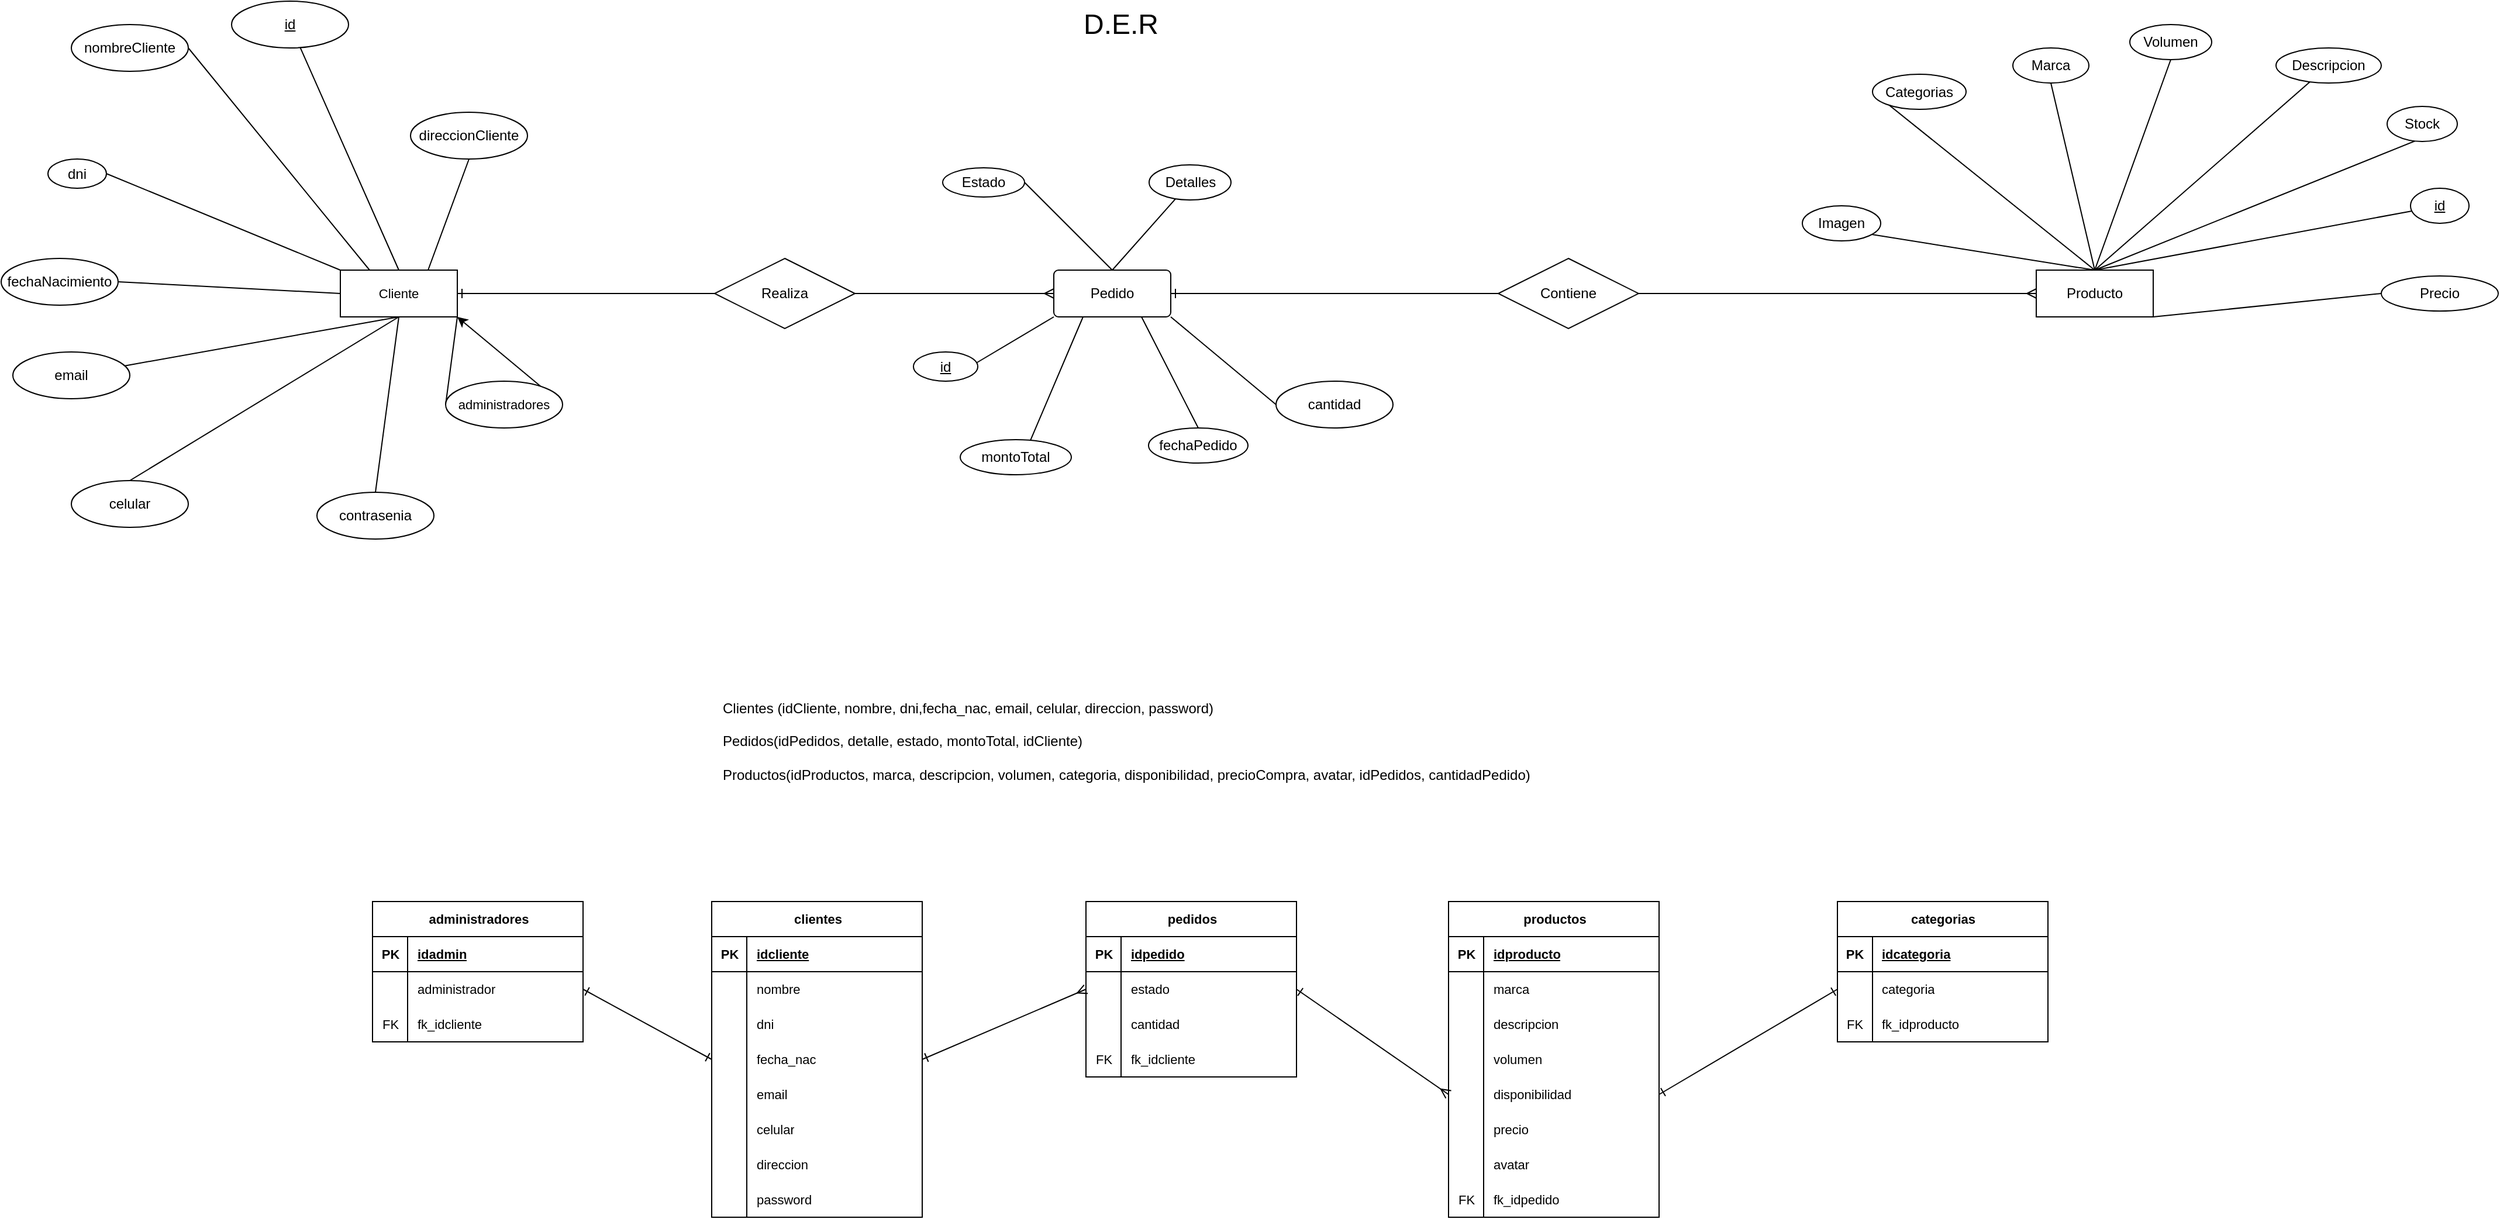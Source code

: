 <mxfile version="23.1.5" type="device">
  <diagram name="Página-1" id="Vzo0kgqC_UBkj3XEZUI8">
    <mxGraphModel dx="1607" dy="544" grid="1" gridSize="10" guides="1" tooltips="1" connect="1" arrows="1" fold="1" page="1" pageScale="1" pageWidth="827" pageHeight="1169" math="0" shadow="0">
      <root>
        <mxCell id="0" />
        <mxCell id="1" parent="0" />
        <mxCell id="DwWtj5NtbCxw7z7-k88G-12" style="rounded=0;orthogonalLoop=1;jettySize=auto;html=1;entryX=0.5;entryY=1;entryDx=0;entryDy=0;endArrow=none;endFill=0;exitX=0.25;exitY=1;exitDx=0;exitDy=0;" parent="1" source="DwWtj5NtbCxw7z7-k88G-1" target="DwWtj5NtbCxw7z7-k88G-11" edge="1">
          <mxGeometry relative="1" as="geometry">
            <mxPoint x="60" y="220" as="sourcePoint" />
          </mxGeometry>
        </mxCell>
        <mxCell id="DwWtj5NtbCxw7z7-k88G-13" value="" style="edgeStyle=none;shape=connector;rounded=0;orthogonalLoop=1;jettySize=auto;html=1;labelBackgroundColor=default;strokeColor=default;align=center;verticalAlign=middle;fontFamily=Helvetica;fontSize=11;fontColor=default;endArrow=none;endFill=0;exitX=0.5;exitY=0;exitDx=0;exitDy=0;" parent="1" source="ZBYRDxDw6erKuCQjxqFS-1" target="DwWtj5NtbCxw7z7-k88G-2" edge="1">
          <mxGeometry relative="1" as="geometry" />
        </mxCell>
        <mxCell id="DwWtj5NtbCxw7z7-k88G-14" value="" style="edgeStyle=none;shape=connector;rounded=0;orthogonalLoop=1;jettySize=auto;html=1;labelBackgroundColor=default;strokeColor=default;align=center;verticalAlign=middle;fontFamily=Helvetica;fontSize=11;fontColor=default;endArrow=none;endFill=0;exitX=0.5;exitY=0;exitDx=0;exitDy=0;" parent="1" source="ZBYRDxDw6erKuCQjxqFS-1" target="DwWtj5NtbCxw7z7-k88G-6" edge="1">
          <mxGeometry relative="1" as="geometry" />
        </mxCell>
        <mxCell id="DwWtj5NtbCxw7z7-k88G-16" style="edgeStyle=none;shape=connector;rounded=0;orthogonalLoop=1;jettySize=auto;html=1;exitX=0.75;exitY=1;exitDx=0;exitDy=0;entryX=0.5;entryY=0;entryDx=0;entryDy=0;labelBackgroundColor=default;strokeColor=default;align=center;verticalAlign=middle;fontFamily=Helvetica;fontSize=11;fontColor=default;endArrow=none;endFill=0;" parent="1" source="DwWtj5NtbCxw7z7-k88G-1" target="DwWtj5NtbCxw7z7-k88G-8" edge="1">
          <mxGeometry relative="1" as="geometry" />
        </mxCell>
        <mxCell id="DwWtj5NtbCxw7z7-k88G-17" style="edgeStyle=none;shape=connector;rounded=0;orthogonalLoop=1;jettySize=auto;html=1;exitX=0.5;exitY=0;exitDx=0;exitDy=0;entryX=0;entryY=0.5;entryDx=0;entryDy=0;labelBackgroundColor=default;strokeColor=default;align=center;verticalAlign=middle;fontFamily=Helvetica;fontSize=11;fontColor=default;endArrow=none;endFill=0;" parent="1" source="ZBYRDxDw6erKuCQjxqFS-1" target="DwWtj5NtbCxw7z7-k88G-7" edge="1">
          <mxGeometry relative="1" as="geometry" />
        </mxCell>
        <mxCell id="DwWtj5NtbCxw7z7-k88G-18" style="edgeStyle=none;shape=connector;rounded=0;orthogonalLoop=1;jettySize=auto;html=1;exitX=0.5;exitY=0;exitDx=0;exitDy=0;entryX=0;entryY=0.5;entryDx=0;entryDy=0;labelBackgroundColor=default;strokeColor=default;align=center;verticalAlign=middle;fontFamily=Helvetica;fontSize=11;fontColor=default;endArrow=none;endFill=0;" parent="1" source="ZBYRDxDw6erKuCQjxqFS-1" target="DwWtj5NtbCxw7z7-k88G-5" edge="1">
          <mxGeometry relative="1" as="geometry" />
        </mxCell>
        <mxCell id="DwWtj5NtbCxw7z7-k88G-19" style="edgeStyle=none;shape=connector;rounded=0;orthogonalLoop=1;jettySize=auto;html=1;exitX=0.5;exitY=0;exitDx=0;exitDy=0;entryX=0.5;entryY=1;entryDx=0;entryDy=0;labelBackgroundColor=default;strokeColor=default;align=center;verticalAlign=middle;fontFamily=Helvetica;fontSize=11;fontColor=default;endArrow=none;endFill=0;" parent="1" source="ZBYRDxDw6erKuCQjxqFS-1" target="DwWtj5NtbCxw7z7-k88G-4" edge="1">
          <mxGeometry relative="1" as="geometry" />
        </mxCell>
        <mxCell id="DwWtj5NtbCxw7z7-k88G-1" value="Pedido" style="rounded=1;arcSize=10;whiteSpace=wrap;html=1;align=center;" parent="1" vertex="1">
          <mxGeometry x="290" y="230" width="100" height="40" as="geometry" />
        </mxCell>
        <mxCell id="DwWtj5NtbCxw7z7-k88G-2" value="id" style="ellipse;whiteSpace=wrap;html=1;align=center;fontStyle=4;" parent="1" vertex="1">
          <mxGeometry x="1450" y="160" width="50" height="30" as="geometry" />
        </mxCell>
        <mxCell id="DwWtj5NtbCxw7z7-k88G-4" value="Marca" style="ellipse;whiteSpace=wrap;html=1;align=center;" parent="1" vertex="1">
          <mxGeometry x="1110" y="40" width="65" height="30" as="geometry" />
        </mxCell>
        <mxCell id="DwWtj5NtbCxw7z7-k88G-5" value="Categorias" style="ellipse;whiteSpace=wrap;html=1;align=center;" parent="1" vertex="1">
          <mxGeometry x="990" y="62.5" width="80" height="30" as="geometry" />
        </mxCell>
        <mxCell id="DwWtj5NtbCxw7z7-k88G-6" value="Descripcion" style="ellipse;whiteSpace=wrap;html=1;align=center;" parent="1" vertex="1">
          <mxGeometry x="1335" y="40" width="90" height="30" as="geometry" />
        </mxCell>
        <mxCell id="DwWtj5NtbCxw7z7-k88G-7" value="Imagen" style="ellipse;whiteSpace=wrap;html=1;align=center;" parent="1" vertex="1">
          <mxGeometry x="930" y="175" width="67" height="30" as="geometry" />
        </mxCell>
        <mxCell id="DwWtj5NtbCxw7z7-k88G-8" value="fechaPedido" style="ellipse;whiteSpace=wrap;html=1;align=center;" parent="1" vertex="1">
          <mxGeometry x="371" y="365" width="85" height="30" as="geometry" />
        </mxCell>
        <mxCell id="DwWtj5NtbCxw7z7-k88G-21" style="edgeStyle=none;shape=connector;rounded=0;orthogonalLoop=1;jettySize=auto;html=1;exitX=1;exitY=0.5;exitDx=0;exitDy=0;entryX=0.5;entryY=0;entryDx=0;entryDy=0;labelBackgroundColor=default;strokeColor=default;align=center;verticalAlign=middle;fontFamily=Helvetica;fontSize=11;fontColor=default;endArrow=none;endFill=0;" parent="1" source="DwWtj5NtbCxw7z7-k88G-9" target="ZBYRDxDw6erKuCQjxqFS-1" edge="1">
          <mxGeometry relative="1" as="geometry" />
        </mxCell>
        <mxCell id="DwWtj5NtbCxw7z7-k88G-9" value="Stock" style="ellipse;whiteSpace=wrap;html=1;align=center;" parent="1" vertex="1">
          <mxGeometry x="1430" y="90" width="60" height="30" as="geometry" />
        </mxCell>
        <mxCell id="DwWtj5NtbCxw7z7-k88G-20" style="edgeStyle=none;shape=connector;rounded=0;orthogonalLoop=1;jettySize=auto;html=1;exitX=0.5;exitY=1;exitDx=0;exitDy=0;entryX=0.5;entryY=0;entryDx=0;entryDy=0;labelBackgroundColor=default;strokeColor=default;align=center;verticalAlign=middle;fontFamily=Helvetica;fontSize=11;fontColor=default;endArrow=none;endFill=0;" parent="1" source="DwWtj5NtbCxw7z7-k88G-10" target="ZBYRDxDw6erKuCQjxqFS-1" edge="1">
          <mxGeometry relative="1" as="geometry" />
        </mxCell>
        <mxCell id="DwWtj5NtbCxw7z7-k88G-10" value="Volumen" style="ellipse;whiteSpace=wrap;html=1;align=center;" parent="1" vertex="1">
          <mxGeometry x="1210" y="20" width="70" height="30" as="geometry" />
        </mxCell>
        <mxCell id="DwWtj5NtbCxw7z7-k88G-11" value="montoTotal" style="ellipse;whiteSpace=wrap;html=1;align=center;" parent="1" vertex="1">
          <mxGeometry x="210" y="375" width="95" height="30" as="geometry" />
        </mxCell>
        <mxCell id="DwWtj5NtbCxw7z7-k88G-22" value="Cliente" style="whiteSpace=wrap;html=1;align=center;fontFamily=Helvetica;fontSize=11;fontColor=default;" parent="1" vertex="1">
          <mxGeometry x="-320" y="230" width="100" height="40" as="geometry" />
        </mxCell>
        <mxCell id="DwWtj5NtbCxw7z7-k88G-30" value="" style="edgeStyle=none;shape=connector;rounded=0;orthogonalLoop=1;jettySize=auto;html=1;labelBackgroundColor=default;strokeColor=default;align=center;verticalAlign=middle;fontFamily=Helvetica;fontSize=11;fontColor=default;endArrow=none;endFill=0;" parent="1" source="DwWtj5NtbCxw7z7-k88G-23" edge="1">
          <mxGeometry relative="1" as="geometry">
            <Array as="points" />
            <mxPoint x="-270" y="230" as="targetPoint" />
          </mxGeometry>
        </mxCell>
        <mxCell id="DwWtj5NtbCxw7z7-k88G-23" value="&lt;font style=&quot;font-size: 12px;&quot;&gt;id&lt;/font&gt;" style="ellipse;whiteSpace=wrap;html=1;align=center;fontStyle=4;fontFamily=Helvetica;fontSize=11;fontColor=default;" parent="1" vertex="1">
          <mxGeometry x="-413" width="100" height="40" as="geometry" />
        </mxCell>
        <mxCell id="DwWtj5NtbCxw7z7-k88G-31" style="edgeStyle=none;shape=connector;rounded=0;orthogonalLoop=1;jettySize=auto;html=1;exitX=0.5;exitY=1;exitDx=0;exitDy=0;entryX=0.75;entryY=0;entryDx=0;entryDy=0;labelBackgroundColor=default;strokeColor=default;align=center;verticalAlign=middle;fontFamily=Helvetica;fontSize=11;fontColor=default;endArrow=none;endFill=0;" parent="1" source="DwWtj5NtbCxw7z7-k88G-24" target="DwWtj5NtbCxw7z7-k88G-22" edge="1">
          <mxGeometry relative="1" as="geometry" />
        </mxCell>
        <mxCell id="DwWtj5NtbCxw7z7-k88G-24" value="&lt;font style=&quot;font-size: 12px;&quot;&gt;direccionCliente&lt;/font&gt;" style="ellipse;whiteSpace=wrap;html=1;align=center;fontFamily=Helvetica;fontSize=11;fontColor=default;" parent="1" vertex="1">
          <mxGeometry x="-260" y="95" width="100" height="40" as="geometry" />
        </mxCell>
        <mxCell id="DwWtj5NtbCxw7z7-k88G-36" style="edgeStyle=none;shape=connector;rounded=0;orthogonalLoop=1;jettySize=auto;html=1;exitX=1;exitY=0.5;exitDx=0;exitDy=0;labelBackgroundColor=default;strokeColor=default;align=center;verticalAlign=middle;fontFamily=Helvetica;fontSize=11;fontColor=default;endArrow=none;endFill=0;entryX=0.25;entryY=0;entryDx=0;entryDy=0;" parent="1" source="DwWtj5NtbCxw7z7-k88G-25" edge="1" target="DwWtj5NtbCxw7z7-k88G-22">
          <mxGeometry relative="1" as="geometry">
            <mxPoint x="-270" y="230" as="targetPoint" />
          </mxGeometry>
        </mxCell>
        <mxCell id="DwWtj5NtbCxw7z7-k88G-25" value="&lt;font style=&quot;font-size: 12px;&quot;&gt;nombreCliente&lt;/font&gt;" style="ellipse;whiteSpace=wrap;html=1;align=center;fontFamily=Helvetica;fontSize=11;fontColor=default;" parent="1" vertex="1">
          <mxGeometry x="-550" y="20" width="100" height="40" as="geometry" />
        </mxCell>
        <mxCell id="DwWtj5NtbCxw7z7-k88G-35" style="edgeStyle=none;shape=connector;rounded=0;orthogonalLoop=1;jettySize=auto;html=1;exitX=1;exitY=0.5;exitDx=0;exitDy=0;entryX=0;entryY=0;entryDx=0;entryDy=0;labelBackgroundColor=default;strokeColor=default;align=center;verticalAlign=middle;fontFamily=Helvetica;fontSize=11;fontColor=default;endArrow=none;endFill=0;" parent="1" source="DwWtj5NtbCxw7z7-k88G-26" target="DwWtj5NtbCxw7z7-k88G-22" edge="1">
          <mxGeometry relative="1" as="geometry" />
        </mxCell>
        <mxCell id="DwWtj5NtbCxw7z7-k88G-26" value="&lt;font style=&quot;font-size: 12px;&quot;&gt;dni&lt;/font&gt;" style="ellipse;whiteSpace=wrap;html=1;align=center;fontFamily=Helvetica;fontSize=11;fontColor=default;" parent="1" vertex="1">
          <mxGeometry x="-570" y="135" width="50" height="25" as="geometry" />
        </mxCell>
        <mxCell id="DwWtj5NtbCxw7z7-k88G-32" style="edgeStyle=none;shape=connector;rounded=0;orthogonalLoop=1;jettySize=auto;html=1;exitX=0.5;exitY=0;exitDx=0;exitDy=0;entryX=0.5;entryY=1;entryDx=0;entryDy=0;labelBackgroundColor=default;strokeColor=default;align=center;verticalAlign=middle;fontFamily=Helvetica;fontSize=11;fontColor=default;endArrow=none;endFill=0;" parent="1" source="DwWtj5NtbCxw7z7-k88G-27" target="DwWtj5NtbCxw7z7-k88G-22" edge="1">
          <mxGeometry relative="1" as="geometry" />
        </mxCell>
        <mxCell id="DwWtj5NtbCxw7z7-k88G-27" value="&lt;font style=&quot;font-size: 12px;&quot;&gt;celular&lt;/font&gt;" style="ellipse;whiteSpace=wrap;html=1;align=center;fontFamily=Helvetica;fontSize=11;fontColor=default;" parent="1" vertex="1">
          <mxGeometry x="-550" y="410" width="100" height="40" as="geometry" />
        </mxCell>
        <mxCell id="DwWtj5NtbCxw7z7-k88G-33" style="edgeStyle=none;shape=connector;rounded=0;orthogonalLoop=1;jettySize=auto;html=1;exitX=0.5;exitY=0;exitDx=0;exitDy=0;entryX=0.5;entryY=1;entryDx=0;entryDy=0;labelBackgroundColor=default;strokeColor=default;align=center;verticalAlign=middle;fontFamily=Helvetica;fontSize=11;fontColor=default;endArrow=none;endFill=0;" parent="1" source="DwWtj5NtbCxw7z7-k88G-28" target="DwWtj5NtbCxw7z7-k88G-22" edge="1">
          <mxGeometry relative="1" as="geometry" />
        </mxCell>
        <mxCell id="DwWtj5NtbCxw7z7-k88G-28" value="&lt;font style=&quot;font-size: 12px;&quot;&gt;contrasenia&lt;/font&gt;" style="ellipse;whiteSpace=wrap;html=1;align=center;fontFamily=Helvetica;fontSize=11;fontColor=default;" parent="1" vertex="1">
          <mxGeometry x="-340" y="420" width="100" height="40" as="geometry" />
        </mxCell>
        <mxCell id="DwWtj5NtbCxw7z7-k88G-34" style="edgeStyle=none;shape=connector;rounded=0;orthogonalLoop=1;jettySize=auto;html=1;exitX=1;exitY=0.5;exitDx=0;exitDy=0;entryX=0;entryY=0.5;entryDx=0;entryDy=0;labelBackgroundColor=default;strokeColor=default;align=center;verticalAlign=middle;fontFamily=Helvetica;fontSize=11;fontColor=default;endArrow=none;endFill=0;" parent="1" source="DwWtj5NtbCxw7z7-k88G-29" target="DwWtj5NtbCxw7z7-k88G-22" edge="1">
          <mxGeometry relative="1" as="geometry" />
        </mxCell>
        <mxCell id="DwWtj5NtbCxw7z7-k88G-29" value="&lt;font style=&quot;font-size: 12px;&quot;&gt;fechaNacimiento&lt;/font&gt;" style="ellipse;whiteSpace=wrap;html=1;align=center;fontFamily=Helvetica;fontSize=11;fontColor=default;" parent="1" vertex="1">
          <mxGeometry x="-610" y="220" width="100" height="40" as="geometry" />
        </mxCell>
        <mxCell id="DwWtj5NtbCxw7z7-k88G-46" style="edgeStyle=none;shape=connector;rounded=0;orthogonalLoop=1;jettySize=auto;html=1;exitX=0.5;exitY=1;exitDx=0;exitDy=0;entryX=0;entryY=1;entryDx=0;entryDy=0;labelBackgroundColor=default;strokeColor=default;align=center;verticalAlign=middle;fontFamily=Helvetica;fontSize=11;fontColor=default;endArrow=none;endFill=0;" parent="1" source="DwWtj5NtbCxw7z7-k88G-38" target="DwWtj5NtbCxw7z7-k88G-1" edge="1">
          <mxGeometry relative="1" as="geometry" />
        </mxCell>
        <mxCell id="DwWtj5NtbCxw7z7-k88G-38" value="&lt;font style=&quot;font-size: 12px;&quot;&gt;id&lt;/font&gt;" style="ellipse;whiteSpace=wrap;html=1;align=center;fontStyle=4;fontFamily=Helvetica;fontSize=11;fontColor=default;" parent="1" vertex="1">
          <mxGeometry x="170" y="300" width="55" height="25" as="geometry" />
        </mxCell>
        <mxCell id="DwWtj5NtbCxw7z7-k88G-47" style="edgeStyle=none;shape=connector;rounded=0;orthogonalLoop=1;jettySize=auto;html=1;exitX=1;exitY=0.5;exitDx=0;exitDy=0;entryX=0.5;entryY=0;entryDx=0;entryDy=0;labelBackgroundColor=default;strokeColor=default;align=center;verticalAlign=middle;fontFamily=Helvetica;fontSize=11;fontColor=default;endArrow=none;endFill=0;" parent="1" source="DwWtj5NtbCxw7z7-k88G-41" target="DwWtj5NtbCxw7z7-k88G-1" edge="1">
          <mxGeometry relative="1" as="geometry" />
        </mxCell>
        <mxCell id="DwWtj5NtbCxw7z7-k88G-41" value="&lt;font style=&quot;font-size: 12px;&quot;&gt;Estado&lt;/font&gt;" style="ellipse;whiteSpace=wrap;html=1;align=center;fontFamily=Helvetica;fontSize=11;fontColor=default;" parent="1" vertex="1">
          <mxGeometry x="195" y="142.5" width="70" height="25" as="geometry" />
        </mxCell>
        <mxCell id="DwWtj5NtbCxw7z7-k88G-43" value="" style="edgeStyle=none;shape=connector;rounded=0;orthogonalLoop=1;jettySize=auto;html=1;labelBackgroundColor=default;strokeColor=default;align=center;verticalAlign=middle;fontFamily=Helvetica;fontSize=11;fontColor=default;endArrow=none;endFill=0;entryX=0.5;entryY=0;entryDx=0;entryDy=0;" parent="1" source="DwWtj5NtbCxw7z7-k88G-42" target="DwWtj5NtbCxw7z7-k88G-1" edge="1">
          <mxGeometry relative="1" as="geometry" />
        </mxCell>
        <mxCell id="DwWtj5NtbCxw7z7-k88G-42" value="&lt;font style=&quot;font-size: 12px;&quot;&gt;Detalles&lt;/font&gt;" style="ellipse;whiteSpace=wrap;html=1;align=center;fontFamily=Helvetica;fontSize=11;fontColor=default;" parent="1" vertex="1">
          <mxGeometry x="371.5" y="140" width="70" height="30" as="geometry" />
        </mxCell>
        <mxCell id="4LqyAOCPkhTk_oQaiAf2-2" value="" style="rounded=0;orthogonalLoop=1;jettySize=auto;html=1;endArrow=none;endFill=0;entryX=0.5;entryY=1;entryDx=0;entryDy=0;" parent="1" source="4LqyAOCPkhTk_oQaiAf2-1" target="DwWtj5NtbCxw7z7-k88G-22" edge="1">
          <mxGeometry relative="1" as="geometry" />
        </mxCell>
        <mxCell id="4LqyAOCPkhTk_oQaiAf2-1" value="email&lt;br&gt;" style="ellipse;whiteSpace=wrap;html=1;align=center;" parent="1" vertex="1">
          <mxGeometry x="-600" y="300" width="100" height="40" as="geometry" />
        </mxCell>
        <mxCell id="3fL_yM4br-4eo1RS2DXt-1" style="rounded=0;orthogonalLoop=1;jettySize=auto;html=1;exitX=0;exitY=0.5;exitDx=0;exitDy=0;entryX=1;entryY=1;entryDx=0;entryDy=0;endArrow=none;endFill=0;" edge="1" parent="1" source="4LqyAOCPkhTk_oQaiAf2-19" target="DwWtj5NtbCxw7z7-k88G-1">
          <mxGeometry relative="1" as="geometry" />
        </mxCell>
        <mxCell id="4LqyAOCPkhTk_oQaiAf2-19" value="&lt;font style=&quot;font-size: 12px;&quot;&gt;cantidad&lt;/font&gt;" style="ellipse;whiteSpace=wrap;html=1;align=center;fontFamily=Helvetica;fontSize=11;fontColor=default;" parent="1" vertex="1">
          <mxGeometry x="480" y="325" width="100" height="40" as="geometry" />
        </mxCell>
        <mxCell id="b-eqN2tQUqeSVxxcRZGc-3" value="" style="edgeStyle=orthogonalEdgeStyle;rounded=0;orthogonalLoop=1;jettySize=auto;html=1;startArrow=none;startFill=0;endArrow=ERone;endFill=0;entryX=1;entryY=0.5;entryDx=0;entryDy=0;" parent="1" source="b-eqN2tQUqeSVxxcRZGc-2" target="DwWtj5NtbCxw7z7-k88G-22" edge="1">
          <mxGeometry relative="1" as="geometry">
            <mxPoint x="-90" y="250" as="targetPoint" />
          </mxGeometry>
        </mxCell>
        <mxCell id="b-eqN2tQUqeSVxxcRZGc-4" value="" style="edgeStyle=orthogonalEdgeStyle;rounded=0;orthogonalLoop=1;jettySize=auto;html=1;endArrow=ERmany;endFill=0;startArrow=none;startFill=0;" parent="1" source="b-eqN2tQUqeSVxxcRZGc-2" edge="1">
          <mxGeometry relative="1" as="geometry">
            <mxPoint x="290" y="250" as="targetPoint" />
          </mxGeometry>
        </mxCell>
        <mxCell id="b-eqN2tQUqeSVxxcRZGc-2" value="Realiza" style="shape=rhombus;perimeter=rhombusPerimeter;whiteSpace=wrap;html=1;align=center;" parent="1" vertex="1">
          <mxGeometry y="220" width="120" height="60" as="geometry" />
        </mxCell>
        <mxCell id="ZBYRDxDw6erKuCQjxqFS-1" value="Producto" style="whiteSpace=wrap;html=1;align=center;" parent="1" vertex="1">
          <mxGeometry x="1130" y="230" width="100" height="40" as="geometry" />
        </mxCell>
        <mxCell id="ZBYRDxDw6erKuCQjxqFS-2" value="Contiene" style="shape=rhombus;perimeter=rhombusPerimeter;whiteSpace=wrap;html=1;align=center;" parent="1" vertex="1">
          <mxGeometry x="670" y="220" width="120" height="60" as="geometry" />
        </mxCell>
        <mxCell id="ZBYRDxDw6erKuCQjxqFS-4" value="" style="endArrow=none;html=1;rounded=0;entryX=0;entryY=0.5;entryDx=0;entryDy=0;exitX=1;exitY=0.5;exitDx=0;exitDy=0;startArrow=ERone;startFill=0;" parent="1" source="DwWtj5NtbCxw7z7-k88G-1" target="ZBYRDxDw6erKuCQjxqFS-2" edge="1">
          <mxGeometry relative="1" as="geometry">
            <mxPoint x="260" y="130" as="sourcePoint" />
            <mxPoint x="420" y="130" as="targetPoint" />
          </mxGeometry>
        </mxCell>
        <mxCell id="ZBYRDxDw6erKuCQjxqFS-7" value="" style="edgeStyle=orthogonalEdgeStyle;rounded=0;orthogonalLoop=1;jettySize=auto;html=1;endArrow=none;endFill=0;entryX=1;entryY=0.5;entryDx=0;entryDy=0;exitX=0;exitY=0.5;exitDx=0;exitDy=0;startArrow=ERmany;startFill=0;" parent="1" source="ZBYRDxDw6erKuCQjxqFS-1" target="ZBYRDxDw6erKuCQjxqFS-2" edge="1">
          <mxGeometry relative="1" as="geometry">
            <mxPoint x="870" y="250" as="targetPoint" />
            <mxPoint x="970" y="250" as="sourcePoint" />
          </mxGeometry>
        </mxCell>
        <mxCell id="ZBYRDxDw6erKuCQjxqFS-37" value="Precio" style="ellipse;whiteSpace=wrap;html=1;align=center;" parent="1" vertex="1">
          <mxGeometry x="1425" y="235" width="100" height="30" as="geometry" />
        </mxCell>
        <mxCell id="ZBYRDxDw6erKuCQjxqFS-38" value="" style="endArrow=none;html=1;rounded=0;entryX=0;entryY=0.5;entryDx=0;entryDy=0;exitX=1;exitY=1;exitDx=0;exitDy=0;" parent="1" source="ZBYRDxDw6erKuCQjxqFS-1" target="ZBYRDxDw6erKuCQjxqFS-37" edge="1">
          <mxGeometry relative="1" as="geometry">
            <mxPoint x="960" y="230" as="sourcePoint" />
            <mxPoint x="1120" y="230" as="targetPoint" />
          </mxGeometry>
        </mxCell>
        <mxCell id="XKDjtji_S2aPYk-ZJTaT-4" style="edgeStyle=none;shape=connector;rounded=0;orthogonalLoop=1;jettySize=auto;html=1;exitX=1;exitY=0.5;exitDx=0;exitDy=0;entryX=1;entryY=1;entryDx=0;entryDy=0;labelBackgroundColor=default;strokeColor=default;align=center;verticalAlign=middle;fontFamily=Helvetica;fontSize=11;fontColor=default;endArrow=classic;endFill=1;" parent="1" source="XKDjtji_S2aPYk-ZJTaT-3" target="DwWtj5NtbCxw7z7-k88G-22" edge="1">
          <mxGeometry relative="1" as="geometry" />
        </mxCell>
        <mxCell id="XKDjtji_S2aPYk-ZJTaT-5" style="edgeStyle=none;shape=connector;rounded=0;orthogonalLoop=1;jettySize=auto;html=1;exitX=0;exitY=0.5;exitDx=0;exitDy=0;entryX=1;entryY=1;entryDx=0;entryDy=0;labelBackgroundColor=default;strokeColor=default;align=center;verticalAlign=middle;fontFamily=Helvetica;fontSize=11;fontColor=default;endArrow=none;endFill=0;" parent="1" source="XKDjtji_S2aPYk-ZJTaT-3" target="DwWtj5NtbCxw7z7-k88G-22" edge="1">
          <mxGeometry relative="1" as="geometry" />
        </mxCell>
        <mxCell id="XKDjtji_S2aPYk-ZJTaT-3" value="administradores" style="ellipse;whiteSpace=wrap;html=1;align=center;fontFamily=Helvetica;fontSize=11;fontColor=default;" parent="1" vertex="1">
          <mxGeometry x="-230" y="325" width="100" height="40" as="geometry" />
        </mxCell>
        <mxCell id="fnUu8i5HGVARScvE-FgD-1" value="&lt;div&gt;Clientes (idCliente, nombre, dni,fecha_nac, email, celular, direccion, password)&amp;nbsp;&lt;/div&gt;&lt;div&gt;&lt;br&gt;&lt;/div&gt;&lt;div&gt;Pedidos(idPedidos, detalle, estado, montoTotal, idCliente)&amp;nbsp;&lt;/div&gt;&lt;div&gt;&lt;br&gt;&lt;/div&gt;&lt;div style=&quot;&quot;&gt;Productos(idProductos, marca, descripcion, volumen, categoria, disponibilidad, precioCompra, avatar, idPedidos, cantidadPedido)&lt;/div&gt;" style="text;html=1;align=left;verticalAlign=middle;resizable=0;points=[];autosize=1;strokeColor=none;fillColor=none;" parent="1" vertex="1">
          <mxGeometry x="5" y="588" width="710" height="90" as="geometry" />
        </mxCell>
        <mxCell id="3fL_yM4br-4eo1RS2DXt-6" value="clientes" style="shape=table;startSize=30;container=1;collapsible=1;childLayout=tableLayout;fixedRows=1;rowLines=0;fontStyle=1;align=center;resizeLast=1;html=1;fontFamily=Helvetica;fontSize=11;fontColor=default;labelBackgroundColor=default;" vertex="1" parent="1">
          <mxGeometry x="-2.5" y="770" width="180" height="270" as="geometry" />
        </mxCell>
        <mxCell id="3fL_yM4br-4eo1RS2DXt-7" value="" style="shape=tableRow;horizontal=0;startSize=0;swimlaneHead=0;swimlaneBody=0;fillColor=none;collapsible=0;dropTarget=0;points=[[0,0.5],[1,0.5]];portConstraint=eastwest;top=0;left=0;right=0;bottom=1;fontFamily=Helvetica;fontSize=11;fontColor=default;labelBackgroundColor=default;" vertex="1" parent="3fL_yM4br-4eo1RS2DXt-6">
          <mxGeometry y="30" width="180" height="30" as="geometry" />
        </mxCell>
        <mxCell id="3fL_yM4br-4eo1RS2DXt-8" value="PK" style="shape=partialRectangle;connectable=0;fillColor=none;top=0;left=0;bottom=0;right=0;fontStyle=1;overflow=hidden;whiteSpace=wrap;html=1;fontFamily=Helvetica;fontSize=11;fontColor=default;labelBackgroundColor=default;" vertex="1" parent="3fL_yM4br-4eo1RS2DXt-7">
          <mxGeometry width="30" height="30" as="geometry">
            <mxRectangle width="30" height="30" as="alternateBounds" />
          </mxGeometry>
        </mxCell>
        <mxCell id="3fL_yM4br-4eo1RS2DXt-9" value="idcliente" style="shape=partialRectangle;connectable=0;fillColor=none;top=0;left=0;bottom=0;right=0;align=left;spacingLeft=6;fontStyle=5;overflow=hidden;whiteSpace=wrap;html=1;fontFamily=Helvetica;fontSize=11;fontColor=default;labelBackgroundColor=default;" vertex="1" parent="3fL_yM4br-4eo1RS2DXt-7">
          <mxGeometry x="30" width="150" height="30" as="geometry">
            <mxRectangle width="150" height="30" as="alternateBounds" />
          </mxGeometry>
        </mxCell>
        <mxCell id="3fL_yM4br-4eo1RS2DXt-10" value="" style="shape=tableRow;horizontal=0;startSize=0;swimlaneHead=0;swimlaneBody=0;fillColor=none;collapsible=0;dropTarget=0;points=[[0,0.5],[1,0.5]];portConstraint=eastwest;top=0;left=0;right=0;bottom=0;fontFamily=Helvetica;fontSize=11;fontColor=default;labelBackgroundColor=default;" vertex="1" parent="3fL_yM4br-4eo1RS2DXt-6">
          <mxGeometry y="60" width="180" height="30" as="geometry" />
        </mxCell>
        <mxCell id="3fL_yM4br-4eo1RS2DXt-11" value="" style="shape=partialRectangle;connectable=0;fillColor=none;top=0;left=0;bottom=0;right=0;editable=1;overflow=hidden;whiteSpace=wrap;html=1;fontFamily=Helvetica;fontSize=11;fontColor=default;labelBackgroundColor=default;" vertex="1" parent="3fL_yM4br-4eo1RS2DXt-10">
          <mxGeometry width="30" height="30" as="geometry">
            <mxRectangle width="30" height="30" as="alternateBounds" />
          </mxGeometry>
        </mxCell>
        <mxCell id="3fL_yM4br-4eo1RS2DXt-12" value="nombre" style="shape=partialRectangle;connectable=0;fillColor=none;top=0;left=0;bottom=0;right=0;align=left;spacingLeft=6;overflow=hidden;whiteSpace=wrap;html=1;fontFamily=Helvetica;fontSize=11;fontColor=default;labelBackgroundColor=default;" vertex="1" parent="3fL_yM4br-4eo1RS2DXt-10">
          <mxGeometry x="30" width="150" height="30" as="geometry">
            <mxRectangle width="150" height="30" as="alternateBounds" />
          </mxGeometry>
        </mxCell>
        <mxCell id="3fL_yM4br-4eo1RS2DXt-13" value="" style="shape=tableRow;horizontal=0;startSize=0;swimlaneHead=0;swimlaneBody=0;fillColor=none;collapsible=0;dropTarget=0;points=[[0,0.5],[1,0.5]];portConstraint=eastwest;top=0;left=0;right=0;bottom=0;fontFamily=Helvetica;fontSize=11;fontColor=default;labelBackgroundColor=default;" vertex="1" parent="3fL_yM4br-4eo1RS2DXt-6">
          <mxGeometry y="90" width="180" height="30" as="geometry" />
        </mxCell>
        <mxCell id="3fL_yM4br-4eo1RS2DXt-14" value="" style="shape=partialRectangle;connectable=0;fillColor=none;top=0;left=0;bottom=0;right=0;editable=1;overflow=hidden;whiteSpace=wrap;html=1;fontFamily=Helvetica;fontSize=11;fontColor=default;labelBackgroundColor=default;" vertex="1" parent="3fL_yM4br-4eo1RS2DXt-13">
          <mxGeometry width="30" height="30" as="geometry">
            <mxRectangle width="30" height="30" as="alternateBounds" />
          </mxGeometry>
        </mxCell>
        <mxCell id="3fL_yM4br-4eo1RS2DXt-15" value="dni" style="shape=partialRectangle;connectable=0;fillColor=none;top=0;left=0;bottom=0;right=0;align=left;spacingLeft=6;overflow=hidden;whiteSpace=wrap;html=1;fontFamily=Helvetica;fontSize=11;fontColor=default;labelBackgroundColor=default;" vertex="1" parent="3fL_yM4br-4eo1RS2DXt-13">
          <mxGeometry x="30" width="150" height="30" as="geometry">
            <mxRectangle width="150" height="30" as="alternateBounds" />
          </mxGeometry>
        </mxCell>
        <mxCell id="3fL_yM4br-4eo1RS2DXt-16" value="" style="shape=tableRow;horizontal=0;startSize=0;swimlaneHead=0;swimlaneBody=0;fillColor=none;collapsible=0;dropTarget=0;points=[[0,0.5],[1,0.5]];portConstraint=eastwest;top=0;left=0;right=0;bottom=0;fontFamily=Helvetica;fontSize=11;fontColor=default;labelBackgroundColor=default;" vertex="1" parent="3fL_yM4br-4eo1RS2DXt-6">
          <mxGeometry y="120" width="180" height="30" as="geometry" />
        </mxCell>
        <mxCell id="3fL_yM4br-4eo1RS2DXt-17" value="" style="shape=partialRectangle;connectable=0;fillColor=none;top=0;left=0;bottom=0;right=0;editable=1;overflow=hidden;whiteSpace=wrap;html=1;fontFamily=Helvetica;fontSize=11;fontColor=default;labelBackgroundColor=default;" vertex="1" parent="3fL_yM4br-4eo1RS2DXt-16">
          <mxGeometry width="30" height="30" as="geometry">
            <mxRectangle width="30" height="30" as="alternateBounds" />
          </mxGeometry>
        </mxCell>
        <mxCell id="3fL_yM4br-4eo1RS2DXt-18" value="fecha_nac" style="shape=partialRectangle;connectable=0;fillColor=none;top=0;left=0;bottom=0;right=0;align=left;spacingLeft=6;overflow=hidden;whiteSpace=wrap;html=1;fontFamily=Helvetica;fontSize=11;fontColor=default;labelBackgroundColor=default;" vertex="1" parent="3fL_yM4br-4eo1RS2DXt-16">
          <mxGeometry x="30" width="150" height="30" as="geometry">
            <mxRectangle width="150" height="30" as="alternateBounds" />
          </mxGeometry>
        </mxCell>
        <mxCell id="3fL_yM4br-4eo1RS2DXt-19" value="" style="shape=tableRow;horizontal=0;startSize=0;swimlaneHead=0;swimlaneBody=0;fillColor=none;collapsible=0;dropTarget=0;points=[[0,0.5],[1,0.5]];portConstraint=eastwest;top=0;left=0;right=0;bottom=0;fontFamily=Helvetica;fontSize=11;fontColor=default;labelBackgroundColor=default;" vertex="1" parent="3fL_yM4br-4eo1RS2DXt-6">
          <mxGeometry y="150" width="180" height="30" as="geometry" />
        </mxCell>
        <mxCell id="3fL_yM4br-4eo1RS2DXt-20" value="" style="shape=partialRectangle;connectable=0;fillColor=none;top=0;left=0;bottom=0;right=0;editable=1;overflow=hidden;whiteSpace=wrap;html=1;fontFamily=Helvetica;fontSize=11;fontColor=default;labelBackgroundColor=default;" vertex="1" parent="3fL_yM4br-4eo1RS2DXt-19">
          <mxGeometry width="30" height="30" as="geometry">
            <mxRectangle width="30" height="30" as="alternateBounds" />
          </mxGeometry>
        </mxCell>
        <mxCell id="3fL_yM4br-4eo1RS2DXt-21" value="email" style="shape=partialRectangle;connectable=0;fillColor=none;top=0;left=0;bottom=0;right=0;align=left;spacingLeft=6;overflow=hidden;whiteSpace=wrap;html=1;fontFamily=Helvetica;fontSize=11;fontColor=default;labelBackgroundColor=default;" vertex="1" parent="3fL_yM4br-4eo1RS2DXt-19">
          <mxGeometry x="30" width="150" height="30" as="geometry">
            <mxRectangle width="150" height="30" as="alternateBounds" />
          </mxGeometry>
        </mxCell>
        <mxCell id="3fL_yM4br-4eo1RS2DXt-22" value="" style="shape=tableRow;horizontal=0;startSize=0;swimlaneHead=0;swimlaneBody=0;fillColor=none;collapsible=0;dropTarget=0;points=[[0,0.5],[1,0.5]];portConstraint=eastwest;top=0;left=0;right=0;bottom=0;fontFamily=Helvetica;fontSize=11;fontColor=default;labelBackgroundColor=default;" vertex="1" parent="3fL_yM4br-4eo1RS2DXt-6">
          <mxGeometry y="180" width="180" height="30" as="geometry" />
        </mxCell>
        <mxCell id="3fL_yM4br-4eo1RS2DXt-23" value="" style="shape=partialRectangle;connectable=0;fillColor=none;top=0;left=0;bottom=0;right=0;editable=1;overflow=hidden;whiteSpace=wrap;html=1;fontFamily=Helvetica;fontSize=11;fontColor=default;labelBackgroundColor=default;" vertex="1" parent="3fL_yM4br-4eo1RS2DXt-22">
          <mxGeometry width="30" height="30" as="geometry">
            <mxRectangle width="30" height="30" as="alternateBounds" />
          </mxGeometry>
        </mxCell>
        <mxCell id="3fL_yM4br-4eo1RS2DXt-24" value="celular" style="shape=partialRectangle;connectable=0;fillColor=none;top=0;left=0;bottom=0;right=0;align=left;spacingLeft=6;overflow=hidden;whiteSpace=wrap;html=1;fontFamily=Helvetica;fontSize=11;fontColor=default;labelBackgroundColor=default;" vertex="1" parent="3fL_yM4br-4eo1RS2DXt-22">
          <mxGeometry x="30" width="150" height="30" as="geometry">
            <mxRectangle width="150" height="30" as="alternateBounds" />
          </mxGeometry>
        </mxCell>
        <mxCell id="3fL_yM4br-4eo1RS2DXt-44" value="" style="shape=tableRow;horizontal=0;startSize=0;swimlaneHead=0;swimlaneBody=0;fillColor=none;collapsible=0;dropTarget=0;points=[[0,0.5],[1,0.5]];portConstraint=eastwest;top=0;left=0;right=0;bottom=0;fontFamily=Helvetica;fontSize=11;fontColor=default;labelBackgroundColor=default;" vertex="1" parent="3fL_yM4br-4eo1RS2DXt-6">
          <mxGeometry y="210" width="180" height="30" as="geometry" />
        </mxCell>
        <mxCell id="3fL_yM4br-4eo1RS2DXt-45" value="" style="shape=partialRectangle;connectable=0;fillColor=none;top=0;left=0;bottom=0;right=0;editable=1;overflow=hidden;whiteSpace=wrap;html=1;fontFamily=Helvetica;fontSize=11;fontColor=default;labelBackgroundColor=default;" vertex="1" parent="3fL_yM4br-4eo1RS2DXt-44">
          <mxGeometry width="30" height="30" as="geometry">
            <mxRectangle width="30" height="30" as="alternateBounds" />
          </mxGeometry>
        </mxCell>
        <mxCell id="3fL_yM4br-4eo1RS2DXt-46" value="direccion" style="shape=partialRectangle;connectable=0;fillColor=none;top=0;left=0;bottom=0;right=0;align=left;spacingLeft=6;overflow=hidden;whiteSpace=wrap;html=1;fontFamily=Helvetica;fontSize=11;fontColor=default;labelBackgroundColor=default;" vertex="1" parent="3fL_yM4br-4eo1RS2DXt-44">
          <mxGeometry x="30" width="150" height="30" as="geometry">
            <mxRectangle width="150" height="30" as="alternateBounds" />
          </mxGeometry>
        </mxCell>
        <mxCell id="3fL_yM4br-4eo1RS2DXt-47" value="" style="shape=tableRow;horizontal=0;startSize=0;swimlaneHead=0;swimlaneBody=0;fillColor=none;collapsible=0;dropTarget=0;points=[[0,0.5],[1,0.5]];portConstraint=eastwest;top=0;left=0;right=0;bottom=0;fontFamily=Helvetica;fontSize=11;fontColor=default;labelBackgroundColor=default;" vertex="1" parent="3fL_yM4br-4eo1RS2DXt-6">
          <mxGeometry y="240" width="180" height="30" as="geometry" />
        </mxCell>
        <mxCell id="3fL_yM4br-4eo1RS2DXt-48" value="" style="shape=partialRectangle;connectable=0;fillColor=none;top=0;left=0;bottom=0;right=0;editable=1;overflow=hidden;whiteSpace=wrap;html=1;fontFamily=Helvetica;fontSize=11;fontColor=default;labelBackgroundColor=default;" vertex="1" parent="3fL_yM4br-4eo1RS2DXt-47">
          <mxGeometry width="30" height="30" as="geometry">
            <mxRectangle width="30" height="30" as="alternateBounds" />
          </mxGeometry>
        </mxCell>
        <mxCell id="3fL_yM4br-4eo1RS2DXt-49" value="password" style="shape=partialRectangle;connectable=0;fillColor=none;top=0;left=0;bottom=0;right=0;align=left;spacingLeft=6;overflow=hidden;whiteSpace=wrap;html=1;fontFamily=Helvetica;fontSize=11;fontColor=default;labelBackgroundColor=default;" vertex="1" parent="3fL_yM4br-4eo1RS2DXt-47">
          <mxGeometry x="30" width="150" height="30" as="geometry">
            <mxRectangle width="150" height="30" as="alternateBounds" />
          </mxGeometry>
        </mxCell>
        <mxCell id="3fL_yM4br-4eo1RS2DXt-50" value="pedidos" style="shape=table;startSize=30;container=1;collapsible=1;childLayout=tableLayout;fixedRows=1;rowLines=0;fontStyle=1;align=center;resizeLast=1;html=1;fontFamily=Helvetica;fontSize=11;fontColor=default;labelBackgroundColor=default;" vertex="1" parent="1">
          <mxGeometry x="317.5" y="770" width="180" height="150" as="geometry" />
        </mxCell>
        <mxCell id="3fL_yM4br-4eo1RS2DXt-51" value="" style="shape=tableRow;horizontal=0;startSize=0;swimlaneHead=0;swimlaneBody=0;fillColor=none;collapsible=0;dropTarget=0;points=[[0,0.5],[1,0.5]];portConstraint=eastwest;top=0;left=0;right=0;bottom=1;fontFamily=Helvetica;fontSize=11;fontColor=default;labelBackgroundColor=default;" vertex="1" parent="3fL_yM4br-4eo1RS2DXt-50">
          <mxGeometry y="30" width="180" height="30" as="geometry" />
        </mxCell>
        <mxCell id="3fL_yM4br-4eo1RS2DXt-52" value="PK" style="shape=partialRectangle;connectable=0;fillColor=none;top=0;left=0;bottom=0;right=0;fontStyle=1;overflow=hidden;whiteSpace=wrap;html=1;fontFamily=Helvetica;fontSize=11;fontColor=default;labelBackgroundColor=default;" vertex="1" parent="3fL_yM4br-4eo1RS2DXt-51">
          <mxGeometry width="30" height="30" as="geometry">
            <mxRectangle width="30" height="30" as="alternateBounds" />
          </mxGeometry>
        </mxCell>
        <mxCell id="3fL_yM4br-4eo1RS2DXt-53" value="idpedido" style="shape=partialRectangle;connectable=0;fillColor=none;top=0;left=0;bottom=0;right=0;align=left;spacingLeft=6;fontStyle=5;overflow=hidden;whiteSpace=wrap;html=1;fontFamily=Helvetica;fontSize=11;fontColor=default;labelBackgroundColor=default;" vertex="1" parent="3fL_yM4br-4eo1RS2DXt-51">
          <mxGeometry x="30" width="150" height="30" as="geometry">
            <mxRectangle width="150" height="30" as="alternateBounds" />
          </mxGeometry>
        </mxCell>
        <mxCell id="3fL_yM4br-4eo1RS2DXt-54" value="" style="shape=tableRow;horizontal=0;startSize=0;swimlaneHead=0;swimlaneBody=0;fillColor=none;collapsible=0;dropTarget=0;points=[[0,0.5],[1,0.5]];portConstraint=eastwest;top=0;left=0;right=0;bottom=0;fontFamily=Helvetica;fontSize=11;fontColor=default;labelBackgroundColor=default;" vertex="1" parent="3fL_yM4br-4eo1RS2DXt-50">
          <mxGeometry y="60" width="180" height="30" as="geometry" />
        </mxCell>
        <mxCell id="3fL_yM4br-4eo1RS2DXt-55" value="" style="shape=partialRectangle;connectable=0;fillColor=none;top=0;left=0;bottom=0;right=0;editable=1;overflow=hidden;whiteSpace=wrap;html=1;fontFamily=Helvetica;fontSize=11;fontColor=default;labelBackgroundColor=default;" vertex="1" parent="3fL_yM4br-4eo1RS2DXt-54">
          <mxGeometry width="30" height="30" as="geometry">
            <mxRectangle width="30" height="30" as="alternateBounds" />
          </mxGeometry>
        </mxCell>
        <mxCell id="3fL_yM4br-4eo1RS2DXt-56" value="estado" style="shape=partialRectangle;connectable=0;fillColor=none;top=0;left=0;bottom=0;right=0;align=left;spacingLeft=6;overflow=hidden;whiteSpace=wrap;html=1;fontFamily=Helvetica;fontSize=11;fontColor=default;labelBackgroundColor=default;" vertex="1" parent="3fL_yM4br-4eo1RS2DXt-54">
          <mxGeometry x="30" width="150" height="30" as="geometry">
            <mxRectangle width="150" height="30" as="alternateBounds" />
          </mxGeometry>
        </mxCell>
        <mxCell id="3fL_yM4br-4eo1RS2DXt-57" value="" style="shape=tableRow;horizontal=0;startSize=0;swimlaneHead=0;swimlaneBody=0;fillColor=none;collapsible=0;dropTarget=0;points=[[0,0.5],[1,0.5]];portConstraint=eastwest;top=0;left=0;right=0;bottom=0;fontFamily=Helvetica;fontSize=11;fontColor=default;labelBackgroundColor=default;" vertex="1" parent="3fL_yM4br-4eo1RS2DXt-50">
          <mxGeometry y="90" width="180" height="30" as="geometry" />
        </mxCell>
        <mxCell id="3fL_yM4br-4eo1RS2DXt-58" value="" style="shape=partialRectangle;connectable=0;fillColor=none;top=0;left=0;bottom=0;right=0;editable=1;overflow=hidden;whiteSpace=wrap;html=1;fontFamily=Helvetica;fontSize=11;fontColor=default;labelBackgroundColor=default;" vertex="1" parent="3fL_yM4br-4eo1RS2DXt-57">
          <mxGeometry width="30" height="30" as="geometry">
            <mxRectangle width="30" height="30" as="alternateBounds" />
          </mxGeometry>
        </mxCell>
        <mxCell id="3fL_yM4br-4eo1RS2DXt-59" value="cantidad" style="shape=partialRectangle;connectable=0;fillColor=none;top=0;left=0;bottom=0;right=0;align=left;spacingLeft=6;overflow=hidden;whiteSpace=wrap;html=1;fontFamily=Helvetica;fontSize=11;fontColor=default;labelBackgroundColor=default;" vertex="1" parent="3fL_yM4br-4eo1RS2DXt-57">
          <mxGeometry x="30" width="150" height="30" as="geometry">
            <mxRectangle width="150" height="30" as="alternateBounds" />
          </mxGeometry>
        </mxCell>
        <mxCell id="3fL_yM4br-4eo1RS2DXt-64" value="" style="shape=tableRow;horizontal=0;startSize=0;swimlaneHead=0;swimlaneBody=0;fillColor=none;collapsible=0;dropTarget=0;points=[[0,0.5],[1,0.5]];portConstraint=eastwest;top=0;left=0;right=0;bottom=0;fontFamily=Helvetica;fontSize=11;fontColor=default;labelBackgroundColor=default;" vertex="1" parent="3fL_yM4br-4eo1RS2DXt-50">
          <mxGeometry y="120" width="180" height="30" as="geometry" />
        </mxCell>
        <mxCell id="3fL_yM4br-4eo1RS2DXt-65" value="FK" style="shape=partialRectangle;connectable=0;fillColor=none;top=0;left=0;bottom=0;right=0;fontStyle=0;overflow=hidden;whiteSpace=wrap;html=1;fontFamily=Helvetica;fontSize=11;fontColor=default;labelBackgroundColor=default;" vertex="1" parent="3fL_yM4br-4eo1RS2DXt-64">
          <mxGeometry width="30" height="30" as="geometry">
            <mxRectangle width="30" height="30" as="alternateBounds" />
          </mxGeometry>
        </mxCell>
        <mxCell id="3fL_yM4br-4eo1RS2DXt-66" value="fk_idcliente" style="shape=partialRectangle;connectable=0;fillColor=none;top=0;left=0;bottom=0;right=0;align=left;spacingLeft=6;fontStyle=0;overflow=hidden;whiteSpace=wrap;html=1;fontFamily=Helvetica;fontSize=11;fontColor=default;labelBackgroundColor=default;" vertex="1" parent="3fL_yM4br-4eo1RS2DXt-64">
          <mxGeometry x="30" width="150" height="30" as="geometry">
            <mxRectangle width="150" height="30" as="alternateBounds" />
          </mxGeometry>
        </mxCell>
        <mxCell id="3fL_yM4br-4eo1RS2DXt-67" value="productos" style="shape=table;startSize=30;container=1;collapsible=1;childLayout=tableLayout;fixedRows=1;rowLines=0;fontStyle=1;align=center;resizeLast=1;html=1;fontFamily=Helvetica;fontSize=11;fontColor=default;labelBackgroundColor=default;" vertex="1" parent="1">
          <mxGeometry x="627.5" y="770" width="180" height="270" as="geometry" />
        </mxCell>
        <mxCell id="3fL_yM4br-4eo1RS2DXt-68" value="" style="shape=tableRow;horizontal=0;startSize=0;swimlaneHead=0;swimlaneBody=0;fillColor=none;collapsible=0;dropTarget=0;points=[[0,0.5],[1,0.5]];portConstraint=eastwest;top=0;left=0;right=0;bottom=1;fontFamily=Helvetica;fontSize=11;fontColor=default;labelBackgroundColor=default;" vertex="1" parent="3fL_yM4br-4eo1RS2DXt-67">
          <mxGeometry y="30" width="180" height="30" as="geometry" />
        </mxCell>
        <mxCell id="3fL_yM4br-4eo1RS2DXt-69" value="PK" style="shape=partialRectangle;connectable=0;fillColor=none;top=0;left=0;bottom=0;right=0;fontStyle=1;overflow=hidden;whiteSpace=wrap;html=1;fontFamily=Helvetica;fontSize=11;fontColor=default;labelBackgroundColor=default;" vertex="1" parent="3fL_yM4br-4eo1RS2DXt-68">
          <mxGeometry width="30" height="30" as="geometry">
            <mxRectangle width="30" height="30" as="alternateBounds" />
          </mxGeometry>
        </mxCell>
        <mxCell id="3fL_yM4br-4eo1RS2DXt-70" value="idproducto" style="shape=partialRectangle;connectable=0;fillColor=none;top=0;left=0;bottom=0;right=0;align=left;spacingLeft=6;fontStyle=5;overflow=hidden;whiteSpace=wrap;html=1;fontFamily=Helvetica;fontSize=11;fontColor=default;labelBackgroundColor=default;" vertex="1" parent="3fL_yM4br-4eo1RS2DXt-68">
          <mxGeometry x="30" width="150" height="30" as="geometry">
            <mxRectangle width="150" height="30" as="alternateBounds" />
          </mxGeometry>
        </mxCell>
        <mxCell id="3fL_yM4br-4eo1RS2DXt-71" value="" style="shape=tableRow;horizontal=0;startSize=0;swimlaneHead=0;swimlaneBody=0;fillColor=none;collapsible=0;dropTarget=0;points=[[0,0.5],[1,0.5]];portConstraint=eastwest;top=0;left=0;right=0;bottom=0;fontFamily=Helvetica;fontSize=11;fontColor=default;labelBackgroundColor=default;" vertex="1" parent="3fL_yM4br-4eo1RS2DXt-67">
          <mxGeometry y="60" width="180" height="30" as="geometry" />
        </mxCell>
        <mxCell id="3fL_yM4br-4eo1RS2DXt-72" value="" style="shape=partialRectangle;connectable=0;fillColor=none;top=0;left=0;bottom=0;right=0;editable=1;overflow=hidden;whiteSpace=wrap;html=1;fontFamily=Helvetica;fontSize=11;fontColor=default;labelBackgroundColor=default;" vertex="1" parent="3fL_yM4br-4eo1RS2DXt-71">
          <mxGeometry width="30" height="30" as="geometry">
            <mxRectangle width="30" height="30" as="alternateBounds" />
          </mxGeometry>
        </mxCell>
        <mxCell id="3fL_yM4br-4eo1RS2DXt-73" value="marca" style="shape=partialRectangle;connectable=0;fillColor=none;top=0;left=0;bottom=0;right=0;align=left;spacingLeft=6;overflow=hidden;whiteSpace=wrap;html=1;fontFamily=Helvetica;fontSize=11;fontColor=default;labelBackgroundColor=default;" vertex="1" parent="3fL_yM4br-4eo1RS2DXt-71">
          <mxGeometry x="30" width="150" height="30" as="geometry">
            <mxRectangle width="150" height="30" as="alternateBounds" />
          </mxGeometry>
        </mxCell>
        <mxCell id="3fL_yM4br-4eo1RS2DXt-74" value="" style="shape=tableRow;horizontal=0;startSize=0;swimlaneHead=0;swimlaneBody=0;fillColor=none;collapsible=0;dropTarget=0;points=[[0,0.5],[1,0.5]];portConstraint=eastwest;top=0;left=0;right=0;bottom=0;fontFamily=Helvetica;fontSize=11;fontColor=default;labelBackgroundColor=default;" vertex="1" parent="3fL_yM4br-4eo1RS2DXt-67">
          <mxGeometry y="90" width="180" height="30" as="geometry" />
        </mxCell>
        <mxCell id="3fL_yM4br-4eo1RS2DXt-75" value="" style="shape=partialRectangle;connectable=0;fillColor=none;top=0;left=0;bottom=0;right=0;editable=1;overflow=hidden;whiteSpace=wrap;html=1;fontFamily=Helvetica;fontSize=11;fontColor=default;labelBackgroundColor=default;" vertex="1" parent="3fL_yM4br-4eo1RS2DXt-74">
          <mxGeometry width="30" height="30" as="geometry">
            <mxRectangle width="30" height="30" as="alternateBounds" />
          </mxGeometry>
        </mxCell>
        <mxCell id="3fL_yM4br-4eo1RS2DXt-76" value="descripcion" style="shape=partialRectangle;connectable=0;fillColor=none;top=0;left=0;bottom=0;right=0;align=left;spacingLeft=6;overflow=hidden;whiteSpace=wrap;html=1;fontFamily=Helvetica;fontSize=11;fontColor=default;labelBackgroundColor=default;" vertex="1" parent="3fL_yM4br-4eo1RS2DXt-74">
          <mxGeometry x="30" width="150" height="30" as="geometry">
            <mxRectangle width="150" height="30" as="alternateBounds" />
          </mxGeometry>
        </mxCell>
        <mxCell id="3fL_yM4br-4eo1RS2DXt-77" value="" style="shape=tableRow;horizontal=0;startSize=0;swimlaneHead=0;swimlaneBody=0;fillColor=none;collapsible=0;dropTarget=0;points=[[0,0.5],[1,0.5]];portConstraint=eastwest;top=0;left=0;right=0;bottom=0;fontFamily=Helvetica;fontSize=11;fontColor=default;labelBackgroundColor=default;" vertex="1" parent="3fL_yM4br-4eo1RS2DXt-67">
          <mxGeometry y="120" width="180" height="30" as="geometry" />
        </mxCell>
        <mxCell id="3fL_yM4br-4eo1RS2DXt-78" value="" style="shape=partialRectangle;connectable=0;fillColor=none;top=0;left=0;bottom=0;right=0;editable=1;overflow=hidden;whiteSpace=wrap;html=1;fontFamily=Helvetica;fontSize=11;fontColor=default;labelBackgroundColor=default;" vertex="1" parent="3fL_yM4br-4eo1RS2DXt-77">
          <mxGeometry width="30" height="30" as="geometry">
            <mxRectangle width="30" height="30" as="alternateBounds" />
          </mxGeometry>
        </mxCell>
        <mxCell id="3fL_yM4br-4eo1RS2DXt-79" value="volumen" style="shape=partialRectangle;connectable=0;fillColor=none;top=0;left=0;bottom=0;right=0;align=left;spacingLeft=6;overflow=hidden;whiteSpace=wrap;html=1;fontFamily=Helvetica;fontSize=11;fontColor=default;labelBackgroundColor=default;" vertex="1" parent="3fL_yM4br-4eo1RS2DXt-77">
          <mxGeometry x="30" width="150" height="30" as="geometry">
            <mxRectangle width="150" height="30" as="alternateBounds" />
          </mxGeometry>
        </mxCell>
        <mxCell id="3fL_yM4br-4eo1RS2DXt-83" value="" style="shape=tableRow;horizontal=0;startSize=0;swimlaneHead=0;swimlaneBody=0;fillColor=none;collapsible=0;dropTarget=0;points=[[0,0.5],[1,0.5]];portConstraint=eastwest;top=0;left=0;right=0;bottom=0;fontFamily=Helvetica;fontSize=11;fontColor=default;labelBackgroundColor=default;" vertex="1" parent="3fL_yM4br-4eo1RS2DXt-67">
          <mxGeometry y="150" width="180" height="30" as="geometry" />
        </mxCell>
        <mxCell id="3fL_yM4br-4eo1RS2DXt-84" value="" style="shape=partialRectangle;connectable=0;fillColor=none;top=0;left=0;bottom=0;right=0;editable=1;overflow=hidden;whiteSpace=wrap;html=1;fontFamily=Helvetica;fontSize=11;fontColor=default;labelBackgroundColor=default;" vertex="1" parent="3fL_yM4br-4eo1RS2DXt-83">
          <mxGeometry width="30" height="30" as="geometry">
            <mxRectangle width="30" height="30" as="alternateBounds" />
          </mxGeometry>
        </mxCell>
        <mxCell id="3fL_yM4br-4eo1RS2DXt-85" value="disponibilidad" style="shape=partialRectangle;connectable=0;fillColor=none;top=0;left=0;bottom=0;right=0;align=left;spacingLeft=6;overflow=hidden;whiteSpace=wrap;html=1;fontFamily=Helvetica;fontSize=11;fontColor=default;labelBackgroundColor=default;" vertex="1" parent="3fL_yM4br-4eo1RS2DXt-83">
          <mxGeometry x="30" width="150" height="30" as="geometry">
            <mxRectangle width="150" height="30" as="alternateBounds" />
          </mxGeometry>
        </mxCell>
        <mxCell id="3fL_yM4br-4eo1RS2DXt-86" value="" style="shape=tableRow;horizontal=0;startSize=0;swimlaneHead=0;swimlaneBody=0;fillColor=none;collapsible=0;dropTarget=0;points=[[0,0.5],[1,0.5]];portConstraint=eastwest;top=0;left=0;right=0;bottom=0;fontFamily=Helvetica;fontSize=11;fontColor=default;labelBackgroundColor=default;" vertex="1" parent="3fL_yM4br-4eo1RS2DXt-67">
          <mxGeometry y="180" width="180" height="30" as="geometry" />
        </mxCell>
        <mxCell id="3fL_yM4br-4eo1RS2DXt-87" value="" style="shape=partialRectangle;connectable=0;fillColor=none;top=0;left=0;bottom=0;right=0;editable=1;overflow=hidden;whiteSpace=wrap;html=1;fontFamily=Helvetica;fontSize=11;fontColor=default;labelBackgroundColor=default;" vertex="1" parent="3fL_yM4br-4eo1RS2DXt-86">
          <mxGeometry width="30" height="30" as="geometry">
            <mxRectangle width="30" height="30" as="alternateBounds" />
          </mxGeometry>
        </mxCell>
        <mxCell id="3fL_yM4br-4eo1RS2DXt-88" value="precio" style="shape=partialRectangle;connectable=0;fillColor=none;top=0;left=0;bottom=0;right=0;align=left;spacingLeft=6;overflow=hidden;whiteSpace=wrap;html=1;fontFamily=Helvetica;fontSize=11;fontColor=default;labelBackgroundColor=default;" vertex="1" parent="3fL_yM4br-4eo1RS2DXt-86">
          <mxGeometry x="30" width="150" height="30" as="geometry">
            <mxRectangle width="150" height="30" as="alternateBounds" />
          </mxGeometry>
        </mxCell>
        <mxCell id="3fL_yM4br-4eo1RS2DXt-111" value="" style="shape=tableRow;horizontal=0;startSize=0;swimlaneHead=0;swimlaneBody=0;fillColor=none;collapsible=0;dropTarget=0;points=[[0,0.5],[1,0.5]];portConstraint=eastwest;top=0;left=0;right=0;bottom=0;fontFamily=Helvetica;fontSize=11;fontColor=default;labelBackgroundColor=default;" vertex="1" parent="3fL_yM4br-4eo1RS2DXt-67">
          <mxGeometry y="210" width="180" height="30" as="geometry" />
        </mxCell>
        <mxCell id="3fL_yM4br-4eo1RS2DXt-112" value="" style="shape=partialRectangle;connectable=0;fillColor=none;top=0;left=0;bottom=0;right=0;editable=1;overflow=hidden;whiteSpace=wrap;html=1;fontFamily=Helvetica;fontSize=11;fontColor=default;labelBackgroundColor=default;" vertex="1" parent="3fL_yM4br-4eo1RS2DXt-111">
          <mxGeometry width="30" height="30" as="geometry">
            <mxRectangle width="30" height="30" as="alternateBounds" />
          </mxGeometry>
        </mxCell>
        <mxCell id="3fL_yM4br-4eo1RS2DXt-113" value="avatar" style="shape=partialRectangle;connectable=0;fillColor=none;top=0;left=0;bottom=0;right=0;align=left;spacingLeft=6;overflow=hidden;whiteSpace=wrap;html=1;fontFamily=Helvetica;fontSize=11;fontColor=default;labelBackgroundColor=default;" vertex="1" parent="3fL_yM4br-4eo1RS2DXt-111">
          <mxGeometry x="30" width="150" height="30" as="geometry">
            <mxRectangle width="150" height="30" as="alternateBounds" />
          </mxGeometry>
        </mxCell>
        <mxCell id="3fL_yM4br-4eo1RS2DXt-115" value="" style="shape=tableRow;horizontal=0;startSize=0;swimlaneHead=0;swimlaneBody=0;fillColor=none;collapsible=0;dropTarget=0;points=[[0,0.5],[1,0.5]];portConstraint=eastwest;top=0;left=0;right=0;bottom=0;fontFamily=Helvetica;fontSize=11;fontColor=default;labelBackgroundColor=default;" vertex="1" parent="3fL_yM4br-4eo1RS2DXt-67">
          <mxGeometry y="240" width="180" height="30" as="geometry" />
        </mxCell>
        <mxCell id="3fL_yM4br-4eo1RS2DXt-116" value="FK" style="shape=partialRectangle;connectable=0;fillColor=none;top=0;left=0;bottom=0;right=0;fontStyle=0;overflow=hidden;whiteSpace=wrap;html=1;fontFamily=Helvetica;fontSize=11;fontColor=default;labelBackgroundColor=default;" vertex="1" parent="3fL_yM4br-4eo1RS2DXt-115">
          <mxGeometry width="30" height="30" as="geometry">
            <mxRectangle width="30" height="30" as="alternateBounds" />
          </mxGeometry>
        </mxCell>
        <mxCell id="3fL_yM4br-4eo1RS2DXt-117" value="fk_idpedido" style="shape=partialRectangle;connectable=0;fillColor=none;top=0;left=0;bottom=0;right=0;align=left;spacingLeft=6;fontStyle=0;overflow=hidden;whiteSpace=wrap;html=1;fontFamily=Helvetica;fontSize=11;fontColor=default;labelBackgroundColor=default;" vertex="1" parent="3fL_yM4br-4eo1RS2DXt-115">
          <mxGeometry x="30" width="150" height="30" as="geometry">
            <mxRectangle width="150" height="30" as="alternateBounds" />
          </mxGeometry>
        </mxCell>
        <mxCell id="3fL_yM4br-4eo1RS2DXt-118" style="edgeStyle=none;rounded=0;orthogonalLoop=1;jettySize=auto;html=1;exitX=1;exitY=0.5;exitDx=0;exitDy=0;entryX=0;entryY=0.5;entryDx=0;entryDy=0;strokeColor=default;align=center;verticalAlign=middle;fontFamily=Helvetica;fontSize=11;fontColor=default;labelBackgroundColor=default;endArrow=ERmany;endFill=0;startArrow=ERone;startFill=0;" edge="1" parent="1" source="3fL_yM4br-4eo1RS2DXt-16" target="3fL_yM4br-4eo1RS2DXt-54">
          <mxGeometry relative="1" as="geometry" />
        </mxCell>
        <mxCell id="3fL_yM4br-4eo1RS2DXt-119" style="edgeStyle=none;rounded=0;orthogonalLoop=1;jettySize=auto;html=1;exitX=1;exitY=0.5;exitDx=0;exitDy=0;entryX=0;entryY=0.5;entryDx=0;entryDy=0;strokeColor=default;align=center;verticalAlign=middle;fontFamily=Helvetica;fontSize=11;fontColor=default;labelBackgroundColor=default;endArrow=ERmany;endFill=0;startArrow=ERone;startFill=0;" edge="1" parent="1" source="3fL_yM4br-4eo1RS2DXt-54">
          <mxGeometry relative="1" as="geometry">
            <mxPoint x="627.5" y="935" as="targetPoint" />
          </mxGeometry>
        </mxCell>
        <mxCell id="3fL_yM4br-4eo1RS2DXt-120" value="administradores" style="shape=table;startSize=30;container=1;collapsible=1;childLayout=tableLayout;fixedRows=1;rowLines=0;fontStyle=1;align=center;resizeLast=1;html=1;fontFamily=Helvetica;fontSize=11;fontColor=default;labelBackgroundColor=default;" vertex="1" parent="1">
          <mxGeometry x="-292.5" y="770" width="180" height="120" as="geometry" />
        </mxCell>
        <mxCell id="3fL_yM4br-4eo1RS2DXt-121" value="" style="shape=tableRow;horizontal=0;startSize=0;swimlaneHead=0;swimlaneBody=0;fillColor=none;collapsible=0;dropTarget=0;points=[[0,0.5],[1,0.5]];portConstraint=eastwest;top=0;left=0;right=0;bottom=1;fontFamily=Helvetica;fontSize=11;fontColor=default;labelBackgroundColor=default;" vertex="1" parent="3fL_yM4br-4eo1RS2DXt-120">
          <mxGeometry y="30" width="180" height="30" as="geometry" />
        </mxCell>
        <mxCell id="3fL_yM4br-4eo1RS2DXt-122" value="PK" style="shape=partialRectangle;connectable=0;fillColor=none;top=0;left=0;bottom=0;right=0;fontStyle=1;overflow=hidden;whiteSpace=wrap;html=1;fontFamily=Helvetica;fontSize=11;fontColor=default;labelBackgroundColor=default;" vertex="1" parent="3fL_yM4br-4eo1RS2DXt-121">
          <mxGeometry width="30" height="30" as="geometry">
            <mxRectangle width="30" height="30" as="alternateBounds" />
          </mxGeometry>
        </mxCell>
        <mxCell id="3fL_yM4br-4eo1RS2DXt-123" value="idadmin" style="shape=partialRectangle;connectable=0;fillColor=none;top=0;left=0;bottom=0;right=0;align=left;spacingLeft=6;fontStyle=5;overflow=hidden;whiteSpace=wrap;html=1;fontFamily=Helvetica;fontSize=11;fontColor=default;labelBackgroundColor=default;" vertex="1" parent="3fL_yM4br-4eo1RS2DXt-121">
          <mxGeometry x="30" width="150" height="30" as="geometry">
            <mxRectangle width="150" height="30" as="alternateBounds" />
          </mxGeometry>
        </mxCell>
        <mxCell id="3fL_yM4br-4eo1RS2DXt-124" value="" style="shape=tableRow;horizontal=0;startSize=0;swimlaneHead=0;swimlaneBody=0;fillColor=none;collapsible=0;dropTarget=0;points=[[0,0.5],[1,0.5]];portConstraint=eastwest;top=0;left=0;right=0;bottom=0;fontFamily=Helvetica;fontSize=11;fontColor=default;labelBackgroundColor=default;" vertex="1" parent="3fL_yM4br-4eo1RS2DXt-120">
          <mxGeometry y="60" width="180" height="30" as="geometry" />
        </mxCell>
        <mxCell id="3fL_yM4br-4eo1RS2DXt-125" value="" style="shape=partialRectangle;connectable=0;fillColor=none;top=0;left=0;bottom=0;right=0;editable=1;overflow=hidden;whiteSpace=wrap;html=1;fontFamily=Helvetica;fontSize=11;fontColor=default;labelBackgroundColor=default;" vertex="1" parent="3fL_yM4br-4eo1RS2DXt-124">
          <mxGeometry width="30" height="30" as="geometry">
            <mxRectangle width="30" height="30" as="alternateBounds" />
          </mxGeometry>
        </mxCell>
        <mxCell id="3fL_yM4br-4eo1RS2DXt-126" value="administrador" style="shape=partialRectangle;connectable=0;fillColor=none;top=0;left=0;bottom=0;right=0;align=left;spacingLeft=6;overflow=hidden;whiteSpace=wrap;html=1;fontFamily=Helvetica;fontSize=11;fontColor=default;labelBackgroundColor=default;" vertex="1" parent="3fL_yM4br-4eo1RS2DXt-124">
          <mxGeometry x="30" width="150" height="30" as="geometry">
            <mxRectangle width="150" height="30" as="alternateBounds" />
          </mxGeometry>
        </mxCell>
        <mxCell id="3fL_yM4br-4eo1RS2DXt-134" value="" style="shape=tableRow;horizontal=0;startSize=0;swimlaneHead=0;swimlaneBody=0;fillColor=none;collapsible=0;dropTarget=0;points=[[0,0.5],[1,0.5]];portConstraint=eastwest;top=0;left=0;right=0;bottom=0;fontFamily=Helvetica;fontSize=11;fontColor=default;labelBackgroundColor=default;" vertex="1" parent="3fL_yM4br-4eo1RS2DXt-120">
          <mxGeometry y="90" width="180" height="30" as="geometry" />
        </mxCell>
        <mxCell id="3fL_yM4br-4eo1RS2DXt-135" value="FK" style="shape=partialRectangle;connectable=0;fillColor=none;top=0;left=0;bottom=0;right=0;fontStyle=0;overflow=hidden;whiteSpace=wrap;html=1;fontFamily=Helvetica;fontSize=11;fontColor=default;labelBackgroundColor=default;" vertex="1" parent="3fL_yM4br-4eo1RS2DXt-134">
          <mxGeometry width="30" height="30" as="geometry">
            <mxRectangle width="30" height="30" as="alternateBounds" />
          </mxGeometry>
        </mxCell>
        <mxCell id="3fL_yM4br-4eo1RS2DXt-136" value="fk_idcliente" style="shape=partialRectangle;connectable=0;fillColor=none;top=0;left=0;bottom=0;right=0;align=left;spacingLeft=6;fontStyle=0;overflow=hidden;whiteSpace=wrap;html=1;fontFamily=Helvetica;fontSize=11;fontColor=default;labelBackgroundColor=default;" vertex="1" parent="3fL_yM4br-4eo1RS2DXt-134">
          <mxGeometry x="30" width="150" height="30" as="geometry">
            <mxRectangle width="150" height="30" as="alternateBounds" />
          </mxGeometry>
        </mxCell>
        <mxCell id="3fL_yM4br-4eo1RS2DXt-137" style="edgeStyle=none;rounded=0;orthogonalLoop=1;jettySize=auto;html=1;exitX=1;exitY=0.5;exitDx=0;exitDy=0;entryX=0;entryY=0.5;entryDx=0;entryDy=0;strokeColor=default;align=center;verticalAlign=middle;fontFamily=Helvetica;fontSize=11;fontColor=default;labelBackgroundColor=default;endArrow=ERone;endFill=0;startArrow=ERone;startFill=0;" edge="1" parent="1" source="3fL_yM4br-4eo1RS2DXt-124" target="3fL_yM4br-4eo1RS2DXt-16">
          <mxGeometry relative="1" as="geometry" />
        </mxCell>
        <mxCell id="3fL_yM4br-4eo1RS2DXt-138" value="&lt;font style=&quot;font-size: 24px;&quot;&gt;D.E.R&lt;/font&gt;" style="text;html=1;align=center;verticalAlign=middle;resizable=0;points=[];autosize=1;strokeColor=none;fillColor=none;fontFamily=Helvetica;fontSize=11;fontColor=default;labelBackgroundColor=default;" vertex="1" parent="1">
          <mxGeometry x="301.5" width="90" height="40" as="geometry" />
        </mxCell>
        <mxCell id="3fL_yM4br-4eo1RS2DXt-139" value="categorias" style="shape=table;startSize=30;container=1;collapsible=1;childLayout=tableLayout;fixedRows=1;rowLines=0;fontStyle=1;align=center;resizeLast=1;html=1;fontFamily=Helvetica;fontSize=11;fontColor=default;labelBackgroundColor=default;" vertex="1" parent="1">
          <mxGeometry x="960" y="770" width="180" height="120" as="geometry" />
        </mxCell>
        <mxCell id="3fL_yM4br-4eo1RS2DXt-140" value="" style="shape=tableRow;horizontal=0;startSize=0;swimlaneHead=0;swimlaneBody=0;fillColor=none;collapsible=0;dropTarget=0;points=[[0,0.5],[1,0.5]];portConstraint=eastwest;top=0;left=0;right=0;bottom=1;fontFamily=Helvetica;fontSize=11;fontColor=default;labelBackgroundColor=default;" vertex="1" parent="3fL_yM4br-4eo1RS2DXt-139">
          <mxGeometry y="30" width="180" height="30" as="geometry" />
        </mxCell>
        <mxCell id="3fL_yM4br-4eo1RS2DXt-141" value="PK" style="shape=partialRectangle;connectable=0;fillColor=none;top=0;left=0;bottom=0;right=0;fontStyle=1;overflow=hidden;whiteSpace=wrap;html=1;fontFamily=Helvetica;fontSize=11;fontColor=default;labelBackgroundColor=default;" vertex="1" parent="3fL_yM4br-4eo1RS2DXt-140">
          <mxGeometry width="30" height="30" as="geometry">
            <mxRectangle width="30" height="30" as="alternateBounds" />
          </mxGeometry>
        </mxCell>
        <mxCell id="3fL_yM4br-4eo1RS2DXt-142" value="idcategoria" style="shape=partialRectangle;connectable=0;fillColor=none;top=0;left=0;bottom=0;right=0;align=left;spacingLeft=6;fontStyle=5;overflow=hidden;whiteSpace=wrap;html=1;fontFamily=Helvetica;fontSize=11;fontColor=default;labelBackgroundColor=default;" vertex="1" parent="3fL_yM4br-4eo1RS2DXt-140">
          <mxGeometry x="30" width="150" height="30" as="geometry">
            <mxRectangle width="150" height="30" as="alternateBounds" />
          </mxGeometry>
        </mxCell>
        <mxCell id="3fL_yM4br-4eo1RS2DXt-143" value="" style="shape=tableRow;horizontal=0;startSize=0;swimlaneHead=0;swimlaneBody=0;fillColor=none;collapsible=0;dropTarget=0;points=[[0,0.5],[1,0.5]];portConstraint=eastwest;top=0;left=0;right=0;bottom=0;fontFamily=Helvetica;fontSize=11;fontColor=default;labelBackgroundColor=default;" vertex="1" parent="3fL_yM4br-4eo1RS2DXt-139">
          <mxGeometry y="60" width="180" height="30" as="geometry" />
        </mxCell>
        <mxCell id="3fL_yM4br-4eo1RS2DXt-144" value="" style="shape=partialRectangle;connectable=0;fillColor=none;top=0;left=0;bottom=0;right=0;editable=1;overflow=hidden;whiteSpace=wrap;html=1;fontFamily=Helvetica;fontSize=11;fontColor=default;labelBackgroundColor=default;" vertex="1" parent="3fL_yM4br-4eo1RS2DXt-143">
          <mxGeometry width="30" height="30" as="geometry">
            <mxRectangle width="30" height="30" as="alternateBounds" />
          </mxGeometry>
        </mxCell>
        <mxCell id="3fL_yM4br-4eo1RS2DXt-145" value="categoria" style="shape=partialRectangle;connectable=0;fillColor=none;top=0;left=0;bottom=0;right=0;align=left;spacingLeft=6;overflow=hidden;whiteSpace=wrap;html=1;fontFamily=Helvetica;fontSize=11;fontColor=default;labelBackgroundColor=default;" vertex="1" parent="3fL_yM4br-4eo1RS2DXt-143">
          <mxGeometry x="30" width="150" height="30" as="geometry">
            <mxRectangle width="150" height="30" as="alternateBounds" />
          </mxGeometry>
        </mxCell>
        <mxCell id="3fL_yM4br-4eo1RS2DXt-153" value="" style="shape=tableRow;horizontal=0;startSize=0;swimlaneHead=0;swimlaneBody=0;fillColor=none;collapsible=0;dropTarget=0;points=[[0,0.5],[1,0.5]];portConstraint=eastwest;top=0;left=0;right=0;bottom=0;fontFamily=Helvetica;fontSize=11;fontColor=default;labelBackgroundColor=default;" vertex="1" parent="3fL_yM4br-4eo1RS2DXt-139">
          <mxGeometry y="90" width="180" height="30" as="geometry" />
        </mxCell>
        <mxCell id="3fL_yM4br-4eo1RS2DXt-154" value="FK" style="shape=partialRectangle;connectable=0;fillColor=none;top=0;left=0;bottom=0;right=0;fontStyle=0;overflow=hidden;whiteSpace=wrap;html=1;fontFamily=Helvetica;fontSize=11;fontColor=default;labelBackgroundColor=default;" vertex="1" parent="3fL_yM4br-4eo1RS2DXt-153">
          <mxGeometry width="30" height="30" as="geometry">
            <mxRectangle width="30" height="30" as="alternateBounds" />
          </mxGeometry>
        </mxCell>
        <mxCell id="3fL_yM4br-4eo1RS2DXt-155" value="fk_idproducto" style="shape=partialRectangle;connectable=0;fillColor=none;top=0;left=0;bottom=0;right=0;align=left;spacingLeft=6;fontStyle=0;overflow=hidden;whiteSpace=wrap;html=1;fontFamily=Helvetica;fontSize=11;fontColor=default;labelBackgroundColor=default;" vertex="1" parent="3fL_yM4br-4eo1RS2DXt-153">
          <mxGeometry x="30" width="150" height="30" as="geometry">
            <mxRectangle width="150" height="30" as="alternateBounds" />
          </mxGeometry>
        </mxCell>
        <mxCell id="3fL_yM4br-4eo1RS2DXt-156" style="edgeStyle=none;rounded=0;orthogonalLoop=1;jettySize=auto;html=1;exitX=0;exitY=0.5;exitDx=0;exitDy=0;entryX=1;entryY=0.5;entryDx=0;entryDy=0;strokeColor=default;align=center;verticalAlign=middle;fontFamily=Helvetica;fontSize=11;fontColor=default;labelBackgroundColor=default;endArrow=ERone;endFill=0;startArrow=ERone;startFill=0;" edge="1" parent="1" source="3fL_yM4br-4eo1RS2DXt-143">
          <mxGeometry relative="1" as="geometry">
            <mxPoint x="807.5" y="935" as="targetPoint" />
          </mxGeometry>
        </mxCell>
      </root>
    </mxGraphModel>
  </diagram>
</mxfile>
